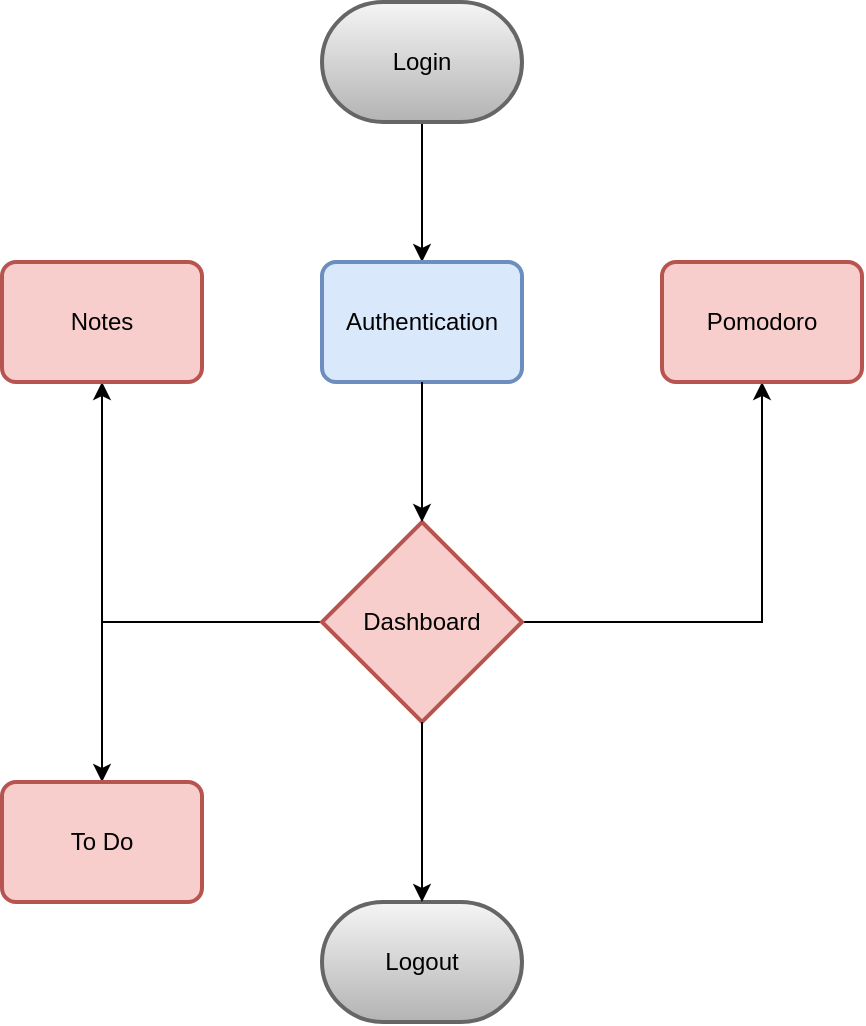 <mxfile version="22.1.18" type="device">
  <diagram name="Page-1" id="52a04d89-c75d-2922-d76d-85b35f80e030">
    <mxGraphModel dx="1434" dy="836" grid="1" gridSize="10" guides="1" tooltips="1" connect="1" arrows="1" fold="1" page="1" pageScale="1" pageWidth="1100" pageHeight="850" background="none" math="0" shadow="0">
      <root>
        <mxCell id="0" />
        <mxCell id="1" parent="0" />
        <mxCell id="yICxhFcHqYL37P6pbiV4-13" style="edgeStyle=orthogonalEdgeStyle;rounded=0;orthogonalLoop=1;jettySize=auto;html=1;entryX=0.5;entryY=1;entryDx=0;entryDy=0;" parent="1" source="yICxhFcHqYL37P6pbiV4-1" target="6LPIibJHJ9VHaMosb8D2-2" edge="1">
          <mxGeometry relative="1" as="geometry">
            <mxPoint x="375" y="360" as="targetPoint" />
          </mxGeometry>
        </mxCell>
        <mxCell id="yICxhFcHqYL37P6pbiV4-14" style="edgeStyle=orthogonalEdgeStyle;rounded=0;orthogonalLoop=1;jettySize=auto;html=1;entryX=0.5;entryY=1;entryDx=0;entryDy=0;" parent="1" source="yICxhFcHqYL37P6pbiV4-1" target="6LPIibJHJ9VHaMosb8D2-1" edge="1">
          <mxGeometry relative="1" as="geometry">
            <mxPoint x="715" y="360" as="targetPoint" />
          </mxGeometry>
        </mxCell>
        <mxCell id="6LPIibJHJ9VHaMosb8D2-4" style="edgeStyle=orthogonalEdgeStyle;rounded=0;orthogonalLoop=1;jettySize=auto;html=1;exitX=0;exitY=0.5;exitDx=0;exitDy=0;exitPerimeter=0;entryX=0.5;entryY=0;entryDx=0;entryDy=0;" parent="1" source="yICxhFcHqYL37P6pbiV4-1" target="6LPIibJHJ9VHaMosb8D2-3" edge="1">
          <mxGeometry relative="1" as="geometry" />
        </mxCell>
        <mxCell id="yICxhFcHqYL37P6pbiV4-1" value="Dashboard" style="strokeWidth=2;html=1;shape=mxgraph.flowchart.decision;whiteSpace=wrap;fillColor=#f8cecc;strokeColor=#b85450;" parent="1" vertex="1">
          <mxGeometry x="495" y="420" width="100" height="100" as="geometry" />
        </mxCell>
        <mxCell id="yICxhFcHqYL37P6pbiV4-10" style="edgeStyle=orthogonalEdgeStyle;rounded=0;orthogonalLoop=1;jettySize=auto;html=1;entryX=0.5;entryY=0;entryDx=0;entryDy=0;" parent="1" source="yICxhFcHqYL37P6pbiV4-3" target="yICxhFcHqYL37P6pbiV4-5" edge="1">
          <mxGeometry relative="1" as="geometry" />
        </mxCell>
        <mxCell id="yICxhFcHqYL37P6pbiV4-3" value="Login" style="strokeWidth=2;html=1;shape=mxgraph.flowchart.terminator;whiteSpace=wrap;fillColor=#f5f5f5;strokeColor=#666666;gradientColor=#b3b3b3;" parent="1" vertex="1">
          <mxGeometry x="495" y="160" width="100" height="60" as="geometry" />
        </mxCell>
        <mxCell id="yICxhFcHqYL37P6pbiV4-5" value="Authentication" style="rounded=1;whiteSpace=wrap;html=1;absoluteArcSize=1;arcSize=14;strokeWidth=2;fillColor=#dae8fc;strokeColor=#6c8ebf;" parent="1" vertex="1">
          <mxGeometry x="495" y="290" width="100" height="60" as="geometry" />
        </mxCell>
        <mxCell id="yICxhFcHqYL37P6pbiV4-9" value="Logout" style="strokeWidth=2;html=1;shape=mxgraph.flowchart.terminator;whiteSpace=wrap;fillColor=#f5f5f5;strokeColor=#666666;gradientColor=#b3b3b3;" parent="1" vertex="1">
          <mxGeometry x="495" y="610" width="100" height="60" as="geometry" />
        </mxCell>
        <mxCell id="yICxhFcHqYL37P6pbiV4-12" style="edgeStyle=orthogonalEdgeStyle;rounded=0;orthogonalLoop=1;jettySize=auto;html=1;exitX=0.5;exitY=1;exitDx=0;exitDy=0;entryX=0.5;entryY=0;entryDx=0;entryDy=0;entryPerimeter=0;" parent="1" source="yICxhFcHqYL37P6pbiV4-5" target="yICxhFcHqYL37P6pbiV4-1" edge="1">
          <mxGeometry relative="1" as="geometry">
            <mxPoint x="545" y="360" as="sourcePoint" />
          </mxGeometry>
        </mxCell>
        <mxCell id="yICxhFcHqYL37P6pbiV4-15" style="edgeStyle=orthogonalEdgeStyle;rounded=0;orthogonalLoop=1;jettySize=auto;html=1;exitX=0.5;exitY=1;exitDx=0;exitDy=0;exitPerimeter=0;entryX=0.5;entryY=0;entryDx=0;entryDy=0;entryPerimeter=0;" parent="1" source="yICxhFcHqYL37P6pbiV4-1" target="yICxhFcHqYL37P6pbiV4-9" edge="1">
          <mxGeometry relative="1" as="geometry" />
        </mxCell>
        <mxCell id="6LPIibJHJ9VHaMosb8D2-1" value="Pomodoro" style="rounded=1;whiteSpace=wrap;html=1;absoluteArcSize=1;arcSize=14;strokeWidth=2;fillColor=#f8cecc;strokeColor=#b85450;" parent="1" vertex="1">
          <mxGeometry x="665" y="290" width="100" height="60" as="geometry" />
        </mxCell>
        <mxCell id="6LPIibJHJ9VHaMosb8D2-2" value="Notes" style="rounded=1;whiteSpace=wrap;html=1;absoluteArcSize=1;arcSize=14;strokeWidth=2;fillColor=#f8cecc;strokeColor=#b85450;" parent="1" vertex="1">
          <mxGeometry x="335" y="290" width="100" height="60" as="geometry" />
        </mxCell>
        <mxCell id="6LPIibJHJ9VHaMosb8D2-3" value="To Do" style="rounded=1;whiteSpace=wrap;html=1;absoluteArcSize=1;arcSize=14;strokeWidth=2;fillColor=#f8cecc;strokeColor=#b85450;" parent="1" vertex="1">
          <mxGeometry x="335" y="550" width="100" height="60" as="geometry" />
        </mxCell>
      </root>
    </mxGraphModel>
  </diagram>
</mxfile>
